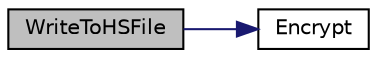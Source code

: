 digraph "WriteToHSFile"
{
 // LATEX_PDF_SIZE
  edge [fontname="Helvetica",fontsize="10",labelfontname="Helvetica",labelfontsize="10"];
  node [fontname="Helvetica",fontsize="10",shape=record];
  rankdir="LR";
  Node18 [label="WriteToHSFile",height=0.2,width=0.4,color="black", fillcolor="grey75", style="filled", fontcolor="black",tooltip="Function used to write encrypted names and scores into file."];
  Node18 -> Node19 [color="midnightblue",fontsize="10",style="solid",fontname="Helvetica"];
  Node19 [label="Encrypt",height=0.2,width=0.4,color="black", fillcolor="white", style="filled",URL="$high_scores_8c.html#a90b11544d2439ae6a7d8dd595772c239",tooltip="Function used for encypting name and score before storing them in file."];
}
